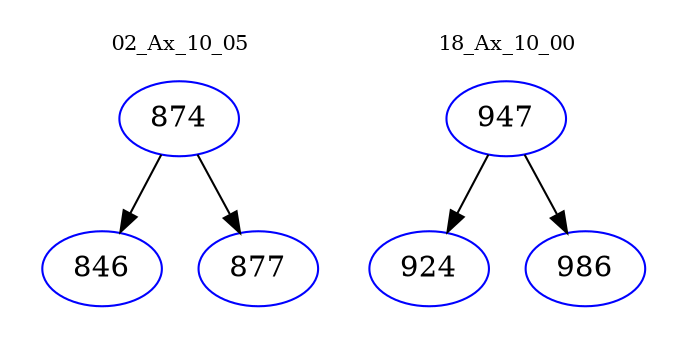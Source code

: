 digraph{
subgraph cluster_0 {
color = white
label = "02_Ax_10_05";
fontsize=10;
T0_874 [label="874", color="blue"]
T0_874 -> T0_846 [color="black"]
T0_846 [label="846", color="blue"]
T0_874 -> T0_877 [color="black"]
T0_877 [label="877", color="blue"]
}
subgraph cluster_1 {
color = white
label = "18_Ax_10_00";
fontsize=10;
T1_947 [label="947", color="blue"]
T1_947 -> T1_924 [color="black"]
T1_924 [label="924", color="blue"]
T1_947 -> T1_986 [color="black"]
T1_986 [label="986", color="blue"]
}
}

